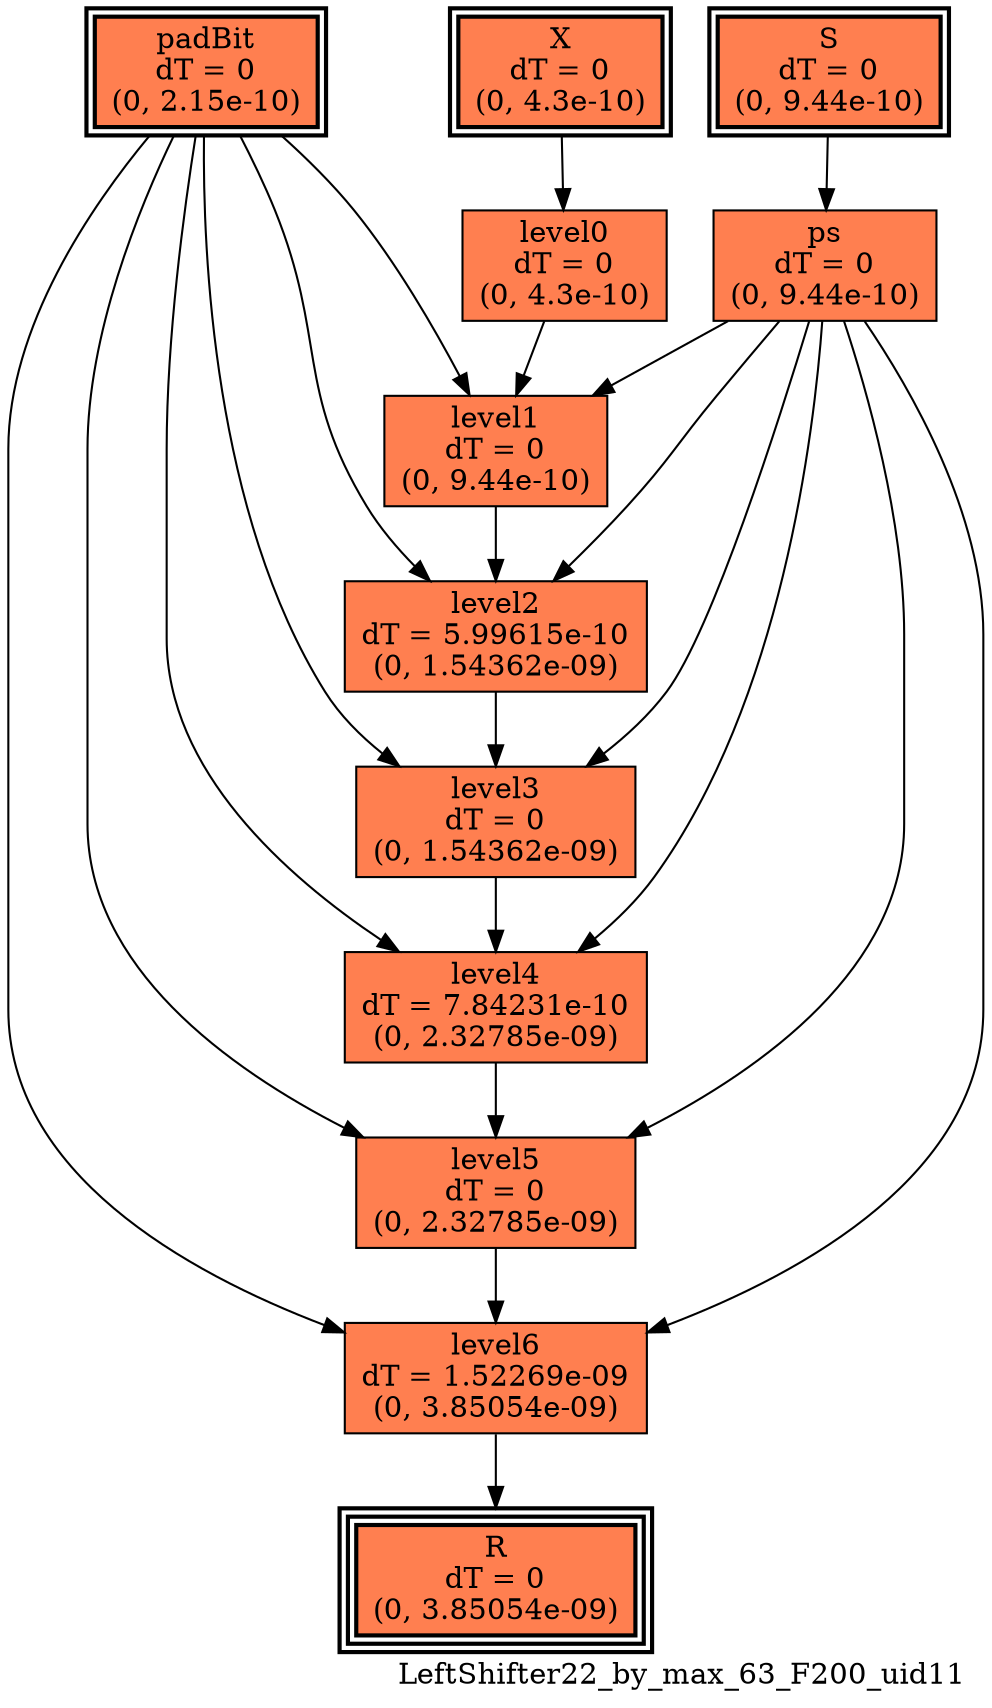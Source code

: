 digraph LeftShifter22_by_max_63_F200_uid11
{
	//graph drawing options
	label=LeftShifter22_by_max_63_F200_uid11;
	labelloc=bottom;
	labeljust=right;
	ratio=auto;
	nodesep=0.25;
	ranksep=0.5;

	//input/output signals of operator LeftShifter22_by_max_63_F200_uid11
	X__LeftShifter22_by_max_63_F200_uid11 [ label="X\ndT = 0\n(0, 4.3e-10)", shape=box, color=black, style="bold, filled", fillcolor=coral, peripheries=2 ];
	S__LeftShifter22_by_max_63_F200_uid11 [ label="S\ndT = 0\n(0, 9.44e-10)", shape=box, color=black, style="bold, filled", fillcolor=coral, peripheries=2 ];
	padBit__LeftShifter22_by_max_63_F200_uid11 [ label="padBit\ndT = 0\n(0, 2.15e-10)", shape=box, color=black, style="bold, filled", fillcolor=coral, peripheries=2 ];
	R__LeftShifter22_by_max_63_F200_uid11 [ label="R\ndT = 0\n(0, 3.85054e-09)", shape=box, color=black, style="bold, filled", fillcolor=coral, peripheries=3 ];
	{rank=same X__LeftShifter22_by_max_63_F200_uid11, S__LeftShifter22_by_max_63_F200_uid11, padBit__LeftShifter22_by_max_63_F200_uid11};
	{rank=same R__LeftShifter22_by_max_63_F200_uid11};
	//internal signals of operator LeftShifter22_by_max_63_F200_uid11
	ps__LeftShifter22_by_max_63_F200_uid11 [ label="ps\ndT = 0\n(0, 9.44e-10)", shape=box, color=black, style=filled, fillcolor=coral, peripheries=1 ];
	level0__LeftShifter22_by_max_63_F200_uid11 [ label="level0\ndT = 0\n(0, 4.3e-10)", shape=box, color=black, style=filled, fillcolor=coral, peripheries=1 ];
	level1__LeftShifter22_by_max_63_F200_uid11 [ label="level1\ndT = 0\n(0, 9.44e-10)", shape=box, color=black, style=filled, fillcolor=coral, peripheries=1 ];
	level2__LeftShifter22_by_max_63_F200_uid11 [ label="level2\ndT = 5.99615e-10\n(0, 1.54362e-09)", shape=box, color=black, style=filled, fillcolor=coral, peripheries=1 ];
	level3__LeftShifter22_by_max_63_F200_uid11 [ label="level3\ndT = 0\n(0, 1.54362e-09)", shape=box, color=black, style=filled, fillcolor=coral, peripheries=1 ];
	level4__LeftShifter22_by_max_63_F200_uid11 [ label="level4\ndT = 7.84231e-10\n(0, 2.32785e-09)", shape=box, color=black, style=filled, fillcolor=coral, peripheries=1 ];
	level5__LeftShifter22_by_max_63_F200_uid11 [ label="level5\ndT = 0\n(0, 2.32785e-09)", shape=box, color=black, style=filled, fillcolor=coral, peripheries=1 ];
	level6__LeftShifter22_by_max_63_F200_uid11 [ label="level6\ndT = 1.52269e-09\n(0, 3.85054e-09)", shape=box, color=black, style=filled, fillcolor=coral, peripheries=1 ];

	//subcomponents of operator LeftShifter22_by_max_63_F200_uid11

	//input and internal signal connections of operator LeftShifter22_by_max_63_F200_uid11
	X__LeftShifter22_by_max_63_F200_uid11 -> level0__LeftShifter22_by_max_63_F200_uid11 [ arrowhead=normal, arrowsize=1.0, arrowtail=normal, color=black, dir=forward  ];
	S__LeftShifter22_by_max_63_F200_uid11 -> ps__LeftShifter22_by_max_63_F200_uid11 [ arrowhead=normal, arrowsize=1.0, arrowtail=normal, color=black, dir=forward  ];
	padBit__LeftShifter22_by_max_63_F200_uid11 -> level1__LeftShifter22_by_max_63_F200_uid11 [ arrowhead=normal, arrowsize=1.0, arrowtail=normal, color=black, dir=forward  ];
	padBit__LeftShifter22_by_max_63_F200_uid11 -> level2__LeftShifter22_by_max_63_F200_uid11 [ arrowhead=normal, arrowsize=1.0, arrowtail=normal, color=black, dir=forward  ];
	padBit__LeftShifter22_by_max_63_F200_uid11 -> level3__LeftShifter22_by_max_63_F200_uid11 [ arrowhead=normal, arrowsize=1.0, arrowtail=normal, color=black, dir=forward  ];
	padBit__LeftShifter22_by_max_63_F200_uid11 -> level4__LeftShifter22_by_max_63_F200_uid11 [ arrowhead=normal, arrowsize=1.0, arrowtail=normal, color=black, dir=forward  ];
	padBit__LeftShifter22_by_max_63_F200_uid11 -> level5__LeftShifter22_by_max_63_F200_uid11 [ arrowhead=normal, arrowsize=1.0, arrowtail=normal, color=black, dir=forward  ];
	padBit__LeftShifter22_by_max_63_F200_uid11 -> level6__LeftShifter22_by_max_63_F200_uid11 [ arrowhead=normal, arrowsize=1.0, arrowtail=normal, color=black, dir=forward  ];
	ps__LeftShifter22_by_max_63_F200_uid11 -> level1__LeftShifter22_by_max_63_F200_uid11 [ arrowhead=normal, arrowsize=1.0, arrowtail=normal, color=black, dir=forward  ];
	ps__LeftShifter22_by_max_63_F200_uid11 -> level2__LeftShifter22_by_max_63_F200_uid11 [ arrowhead=normal, arrowsize=1.0, arrowtail=normal, color=black, dir=forward  ];
	ps__LeftShifter22_by_max_63_F200_uid11 -> level3__LeftShifter22_by_max_63_F200_uid11 [ arrowhead=normal, arrowsize=1.0, arrowtail=normal, color=black, dir=forward  ];
	ps__LeftShifter22_by_max_63_F200_uid11 -> level4__LeftShifter22_by_max_63_F200_uid11 [ arrowhead=normal, arrowsize=1.0, arrowtail=normal, color=black, dir=forward  ];
	ps__LeftShifter22_by_max_63_F200_uid11 -> level5__LeftShifter22_by_max_63_F200_uid11 [ arrowhead=normal, arrowsize=1.0, arrowtail=normal, color=black, dir=forward  ];
	ps__LeftShifter22_by_max_63_F200_uid11 -> level6__LeftShifter22_by_max_63_F200_uid11 [ arrowhead=normal, arrowsize=1.0, arrowtail=normal, color=black, dir=forward  ];
	level0__LeftShifter22_by_max_63_F200_uid11 -> level1__LeftShifter22_by_max_63_F200_uid11 [ arrowhead=normal, arrowsize=1.0, arrowtail=normal, color=black, dir=forward  ];
	level1__LeftShifter22_by_max_63_F200_uid11 -> level2__LeftShifter22_by_max_63_F200_uid11 [ arrowhead=normal, arrowsize=1.0, arrowtail=normal, color=black, dir=forward  ];
	level2__LeftShifter22_by_max_63_F200_uid11 -> level3__LeftShifter22_by_max_63_F200_uid11 [ arrowhead=normal, arrowsize=1.0, arrowtail=normal, color=black, dir=forward  ];
	level3__LeftShifter22_by_max_63_F200_uid11 -> level4__LeftShifter22_by_max_63_F200_uid11 [ arrowhead=normal, arrowsize=1.0, arrowtail=normal, color=black, dir=forward  ];
	level4__LeftShifter22_by_max_63_F200_uid11 -> level5__LeftShifter22_by_max_63_F200_uid11 [ arrowhead=normal, arrowsize=1.0, arrowtail=normal, color=black, dir=forward  ];
	level5__LeftShifter22_by_max_63_F200_uid11 -> level6__LeftShifter22_by_max_63_F200_uid11 [ arrowhead=normal, arrowsize=1.0, arrowtail=normal, color=black, dir=forward  ];
	level6__LeftShifter22_by_max_63_F200_uid11 -> R__LeftShifter22_by_max_63_F200_uid11 [ arrowhead=normal, arrowsize=1.0, arrowtail=normal, color=black, dir=forward  ];
}

